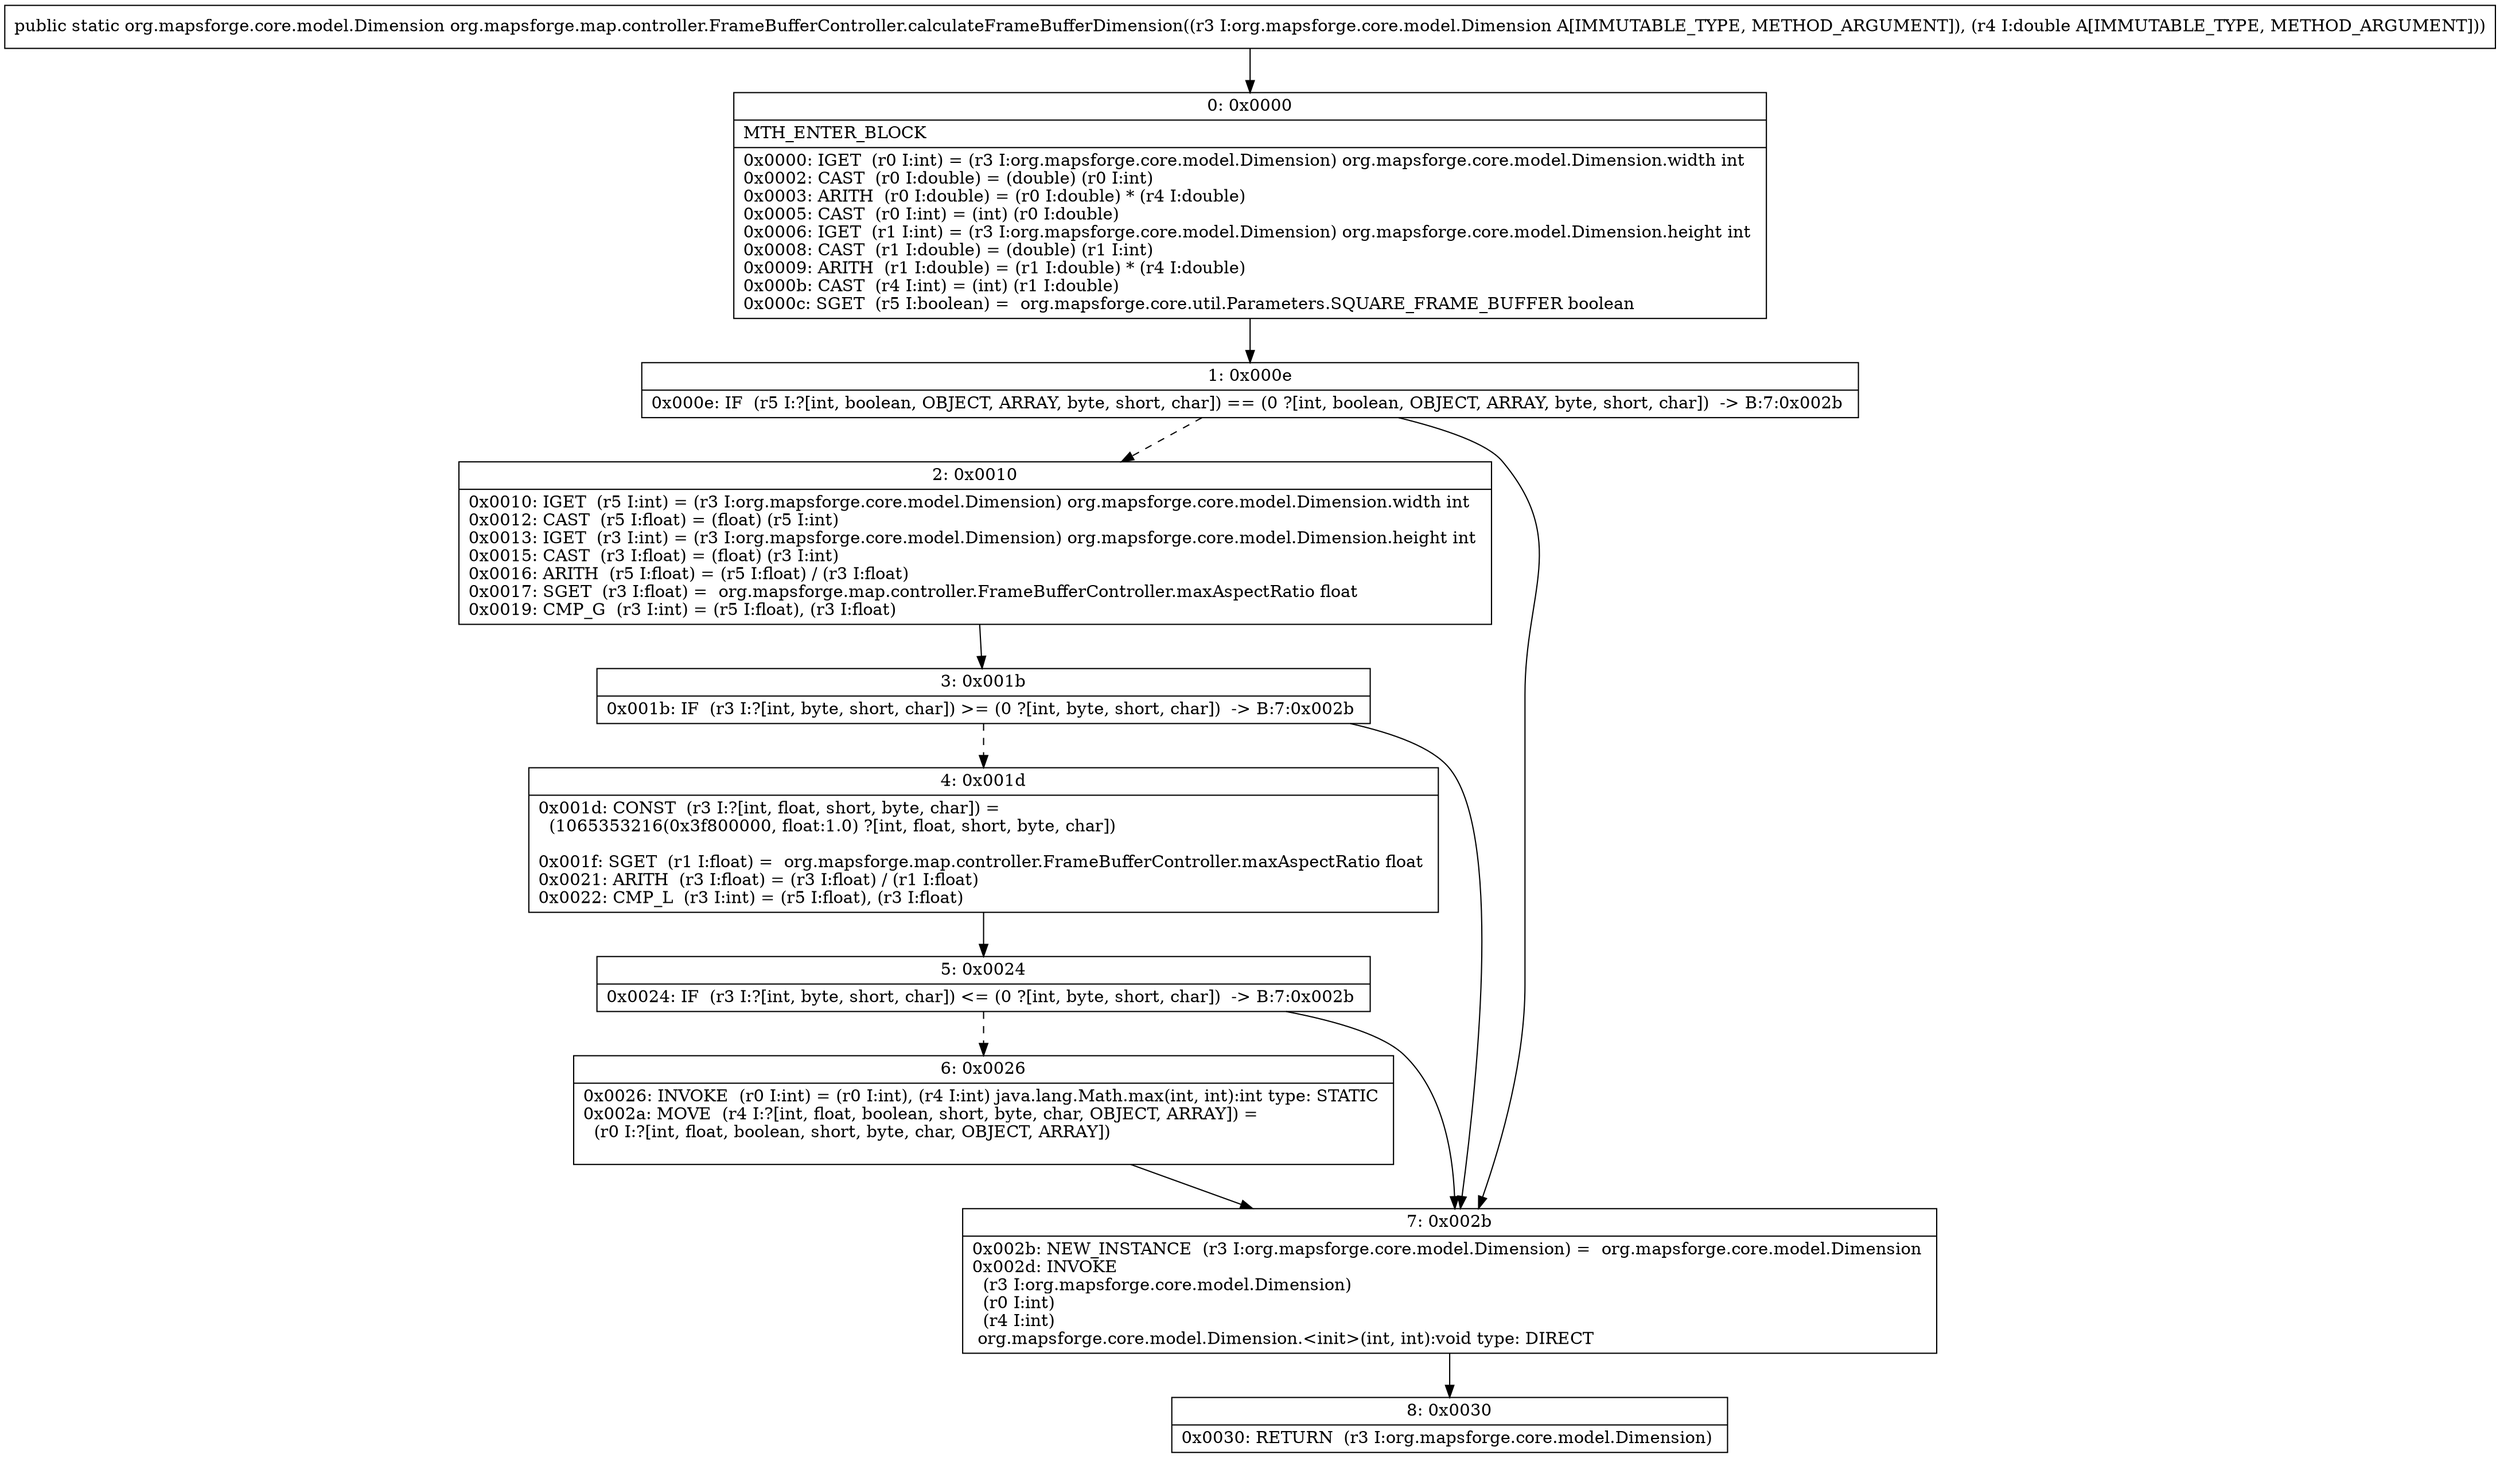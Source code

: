 digraph "CFG fororg.mapsforge.map.controller.FrameBufferController.calculateFrameBufferDimension(Lorg\/mapsforge\/core\/model\/Dimension;D)Lorg\/mapsforge\/core\/model\/Dimension;" {
Node_0 [shape=record,label="{0\:\ 0x0000|MTH_ENTER_BLOCK\l|0x0000: IGET  (r0 I:int) = (r3 I:org.mapsforge.core.model.Dimension) org.mapsforge.core.model.Dimension.width int \l0x0002: CAST  (r0 I:double) = (double) (r0 I:int) \l0x0003: ARITH  (r0 I:double) = (r0 I:double) * (r4 I:double) \l0x0005: CAST  (r0 I:int) = (int) (r0 I:double) \l0x0006: IGET  (r1 I:int) = (r3 I:org.mapsforge.core.model.Dimension) org.mapsforge.core.model.Dimension.height int \l0x0008: CAST  (r1 I:double) = (double) (r1 I:int) \l0x0009: ARITH  (r1 I:double) = (r1 I:double) * (r4 I:double) \l0x000b: CAST  (r4 I:int) = (int) (r1 I:double) \l0x000c: SGET  (r5 I:boolean) =  org.mapsforge.core.util.Parameters.SQUARE_FRAME_BUFFER boolean \l}"];
Node_1 [shape=record,label="{1\:\ 0x000e|0x000e: IF  (r5 I:?[int, boolean, OBJECT, ARRAY, byte, short, char]) == (0 ?[int, boolean, OBJECT, ARRAY, byte, short, char])  \-\> B:7:0x002b \l}"];
Node_2 [shape=record,label="{2\:\ 0x0010|0x0010: IGET  (r5 I:int) = (r3 I:org.mapsforge.core.model.Dimension) org.mapsforge.core.model.Dimension.width int \l0x0012: CAST  (r5 I:float) = (float) (r5 I:int) \l0x0013: IGET  (r3 I:int) = (r3 I:org.mapsforge.core.model.Dimension) org.mapsforge.core.model.Dimension.height int \l0x0015: CAST  (r3 I:float) = (float) (r3 I:int) \l0x0016: ARITH  (r5 I:float) = (r5 I:float) \/ (r3 I:float) \l0x0017: SGET  (r3 I:float) =  org.mapsforge.map.controller.FrameBufferController.maxAspectRatio float \l0x0019: CMP_G  (r3 I:int) = (r5 I:float), (r3 I:float) \l}"];
Node_3 [shape=record,label="{3\:\ 0x001b|0x001b: IF  (r3 I:?[int, byte, short, char]) \>= (0 ?[int, byte, short, char])  \-\> B:7:0x002b \l}"];
Node_4 [shape=record,label="{4\:\ 0x001d|0x001d: CONST  (r3 I:?[int, float, short, byte, char]) = \l  (1065353216(0x3f800000, float:1.0) ?[int, float, short, byte, char])\l \l0x001f: SGET  (r1 I:float) =  org.mapsforge.map.controller.FrameBufferController.maxAspectRatio float \l0x0021: ARITH  (r3 I:float) = (r3 I:float) \/ (r1 I:float) \l0x0022: CMP_L  (r3 I:int) = (r5 I:float), (r3 I:float) \l}"];
Node_5 [shape=record,label="{5\:\ 0x0024|0x0024: IF  (r3 I:?[int, byte, short, char]) \<= (0 ?[int, byte, short, char])  \-\> B:7:0x002b \l}"];
Node_6 [shape=record,label="{6\:\ 0x0026|0x0026: INVOKE  (r0 I:int) = (r0 I:int), (r4 I:int) java.lang.Math.max(int, int):int type: STATIC \l0x002a: MOVE  (r4 I:?[int, float, boolean, short, byte, char, OBJECT, ARRAY]) = \l  (r0 I:?[int, float, boolean, short, byte, char, OBJECT, ARRAY])\l \l}"];
Node_7 [shape=record,label="{7\:\ 0x002b|0x002b: NEW_INSTANCE  (r3 I:org.mapsforge.core.model.Dimension) =  org.mapsforge.core.model.Dimension \l0x002d: INVOKE  \l  (r3 I:org.mapsforge.core.model.Dimension)\l  (r0 I:int)\l  (r4 I:int)\l org.mapsforge.core.model.Dimension.\<init\>(int, int):void type: DIRECT \l}"];
Node_8 [shape=record,label="{8\:\ 0x0030|0x0030: RETURN  (r3 I:org.mapsforge.core.model.Dimension) \l}"];
MethodNode[shape=record,label="{public static org.mapsforge.core.model.Dimension org.mapsforge.map.controller.FrameBufferController.calculateFrameBufferDimension((r3 I:org.mapsforge.core.model.Dimension A[IMMUTABLE_TYPE, METHOD_ARGUMENT]), (r4 I:double A[IMMUTABLE_TYPE, METHOD_ARGUMENT])) }"];
MethodNode -> Node_0;
Node_0 -> Node_1;
Node_1 -> Node_2[style=dashed];
Node_1 -> Node_7;
Node_2 -> Node_3;
Node_3 -> Node_4[style=dashed];
Node_3 -> Node_7;
Node_4 -> Node_5;
Node_5 -> Node_6[style=dashed];
Node_5 -> Node_7;
Node_6 -> Node_7;
Node_7 -> Node_8;
}

